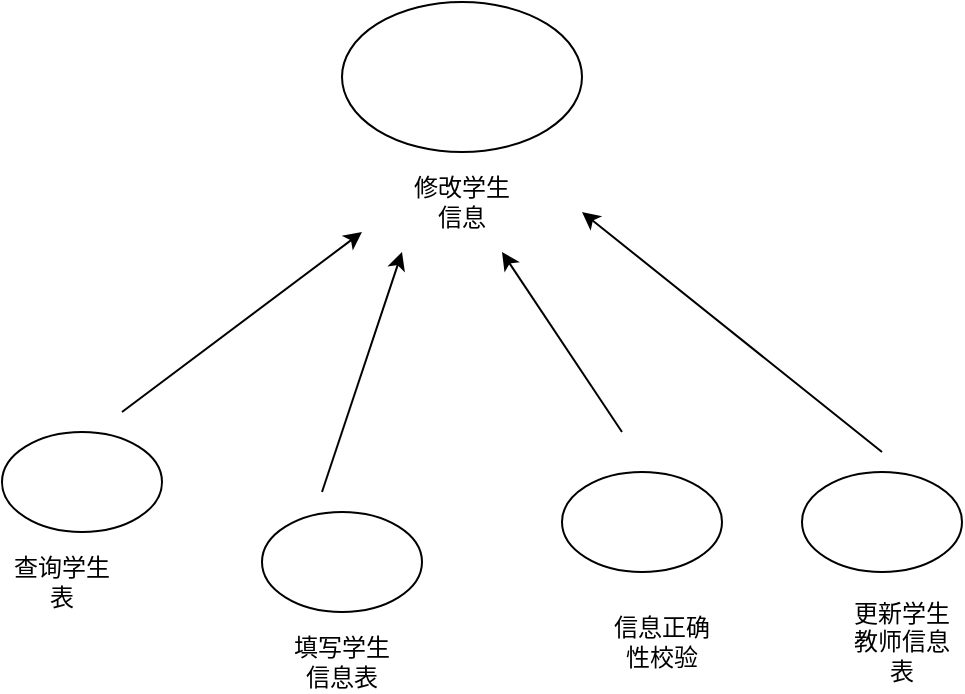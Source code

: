 <mxfile version="22.0.8" type="github">
  <diagram name="第 1 页" id="QTFttso5vE80n8RfwXUF">
    <mxGraphModel dx="1050" dy="542" grid="1" gridSize="10" guides="1" tooltips="1" connect="1" arrows="1" fold="1" page="1" pageScale="1" pageWidth="827" pageHeight="1169" math="0" shadow="0">
      <root>
        <mxCell id="0" />
        <mxCell id="1" parent="0" />
        <mxCell id="7_EDW7n0rk1J8RBipbNU-1" value="" style="ellipse;whiteSpace=wrap;html=1;" vertex="1" parent="1">
          <mxGeometry x="340" y="585" width="120" height="75" as="geometry" />
        </mxCell>
        <mxCell id="7_EDW7n0rk1J8RBipbNU-2" value="修改学生信息" style="text;html=1;strokeColor=none;fillColor=none;align=center;verticalAlign=middle;whiteSpace=wrap;rounded=0;" vertex="1" parent="1">
          <mxGeometry x="370" y="670" width="60" height="30" as="geometry" />
        </mxCell>
        <mxCell id="7_EDW7n0rk1J8RBipbNU-3" value="" style="ellipse;whiteSpace=wrap;html=1;" vertex="1" parent="1">
          <mxGeometry x="170" y="800" width="80" height="50" as="geometry" />
        </mxCell>
        <mxCell id="7_EDW7n0rk1J8RBipbNU-4" value="" style="ellipse;whiteSpace=wrap;html=1;" vertex="1" parent="1">
          <mxGeometry x="300" y="840" width="80" height="50" as="geometry" />
        </mxCell>
        <mxCell id="7_EDW7n0rk1J8RBipbNU-5" value="" style="ellipse;whiteSpace=wrap;html=1;" vertex="1" parent="1">
          <mxGeometry x="450" y="820" width="80" height="50" as="geometry" />
        </mxCell>
        <mxCell id="7_EDW7n0rk1J8RBipbNU-6" value="" style="ellipse;whiteSpace=wrap;html=1;" vertex="1" parent="1">
          <mxGeometry x="570" y="820" width="80" height="50" as="geometry" />
        </mxCell>
        <mxCell id="7_EDW7n0rk1J8RBipbNU-7" value="查询学生表" style="text;html=1;strokeColor=none;fillColor=none;align=center;verticalAlign=middle;whiteSpace=wrap;rounded=0;" vertex="1" parent="1">
          <mxGeometry x="170" y="860" width="60" height="30" as="geometry" />
        </mxCell>
        <mxCell id="7_EDW7n0rk1J8RBipbNU-8" value="填写学生信息表" style="text;html=1;strokeColor=none;fillColor=none;align=center;verticalAlign=middle;whiteSpace=wrap;rounded=0;" vertex="1" parent="1">
          <mxGeometry x="310" y="900" width="60" height="30" as="geometry" />
        </mxCell>
        <mxCell id="7_EDW7n0rk1J8RBipbNU-9" value="信息正确性校验" style="text;html=1;strokeColor=none;fillColor=none;align=center;verticalAlign=middle;whiteSpace=wrap;rounded=0;" vertex="1" parent="1">
          <mxGeometry x="470" y="890" width="60" height="30" as="geometry" />
        </mxCell>
        <mxCell id="7_EDW7n0rk1J8RBipbNU-10" value="更新学生教师信息表" style="text;html=1;strokeColor=none;fillColor=none;align=center;verticalAlign=middle;whiteSpace=wrap;rounded=0;" vertex="1" parent="1">
          <mxGeometry x="590" y="890" width="60" height="30" as="geometry" />
        </mxCell>
        <mxCell id="7_EDW7n0rk1J8RBipbNU-11" value="" style="endArrow=classic;html=1;rounded=0;" edge="1" parent="1">
          <mxGeometry width="50" height="50" relative="1" as="geometry">
            <mxPoint x="230" y="790" as="sourcePoint" />
            <mxPoint x="350" y="700" as="targetPoint" />
          </mxGeometry>
        </mxCell>
        <mxCell id="7_EDW7n0rk1J8RBipbNU-12" value="" style="endArrow=classic;html=1;rounded=0;" edge="1" parent="1">
          <mxGeometry width="50" height="50" relative="1" as="geometry">
            <mxPoint x="330" y="830" as="sourcePoint" />
            <mxPoint x="370" y="710" as="targetPoint" />
          </mxGeometry>
        </mxCell>
        <mxCell id="7_EDW7n0rk1J8RBipbNU-13" value="" style="endArrow=classic;html=1;rounded=0;" edge="1" parent="1">
          <mxGeometry width="50" height="50" relative="1" as="geometry">
            <mxPoint x="480" y="800" as="sourcePoint" />
            <mxPoint x="420" y="710" as="targetPoint" />
          </mxGeometry>
        </mxCell>
        <mxCell id="7_EDW7n0rk1J8RBipbNU-14" value="" style="endArrow=classic;html=1;rounded=0;" edge="1" parent="1">
          <mxGeometry width="50" height="50" relative="1" as="geometry">
            <mxPoint x="610" y="810" as="sourcePoint" />
            <mxPoint x="460" y="690" as="targetPoint" />
          </mxGeometry>
        </mxCell>
      </root>
    </mxGraphModel>
  </diagram>
</mxfile>
